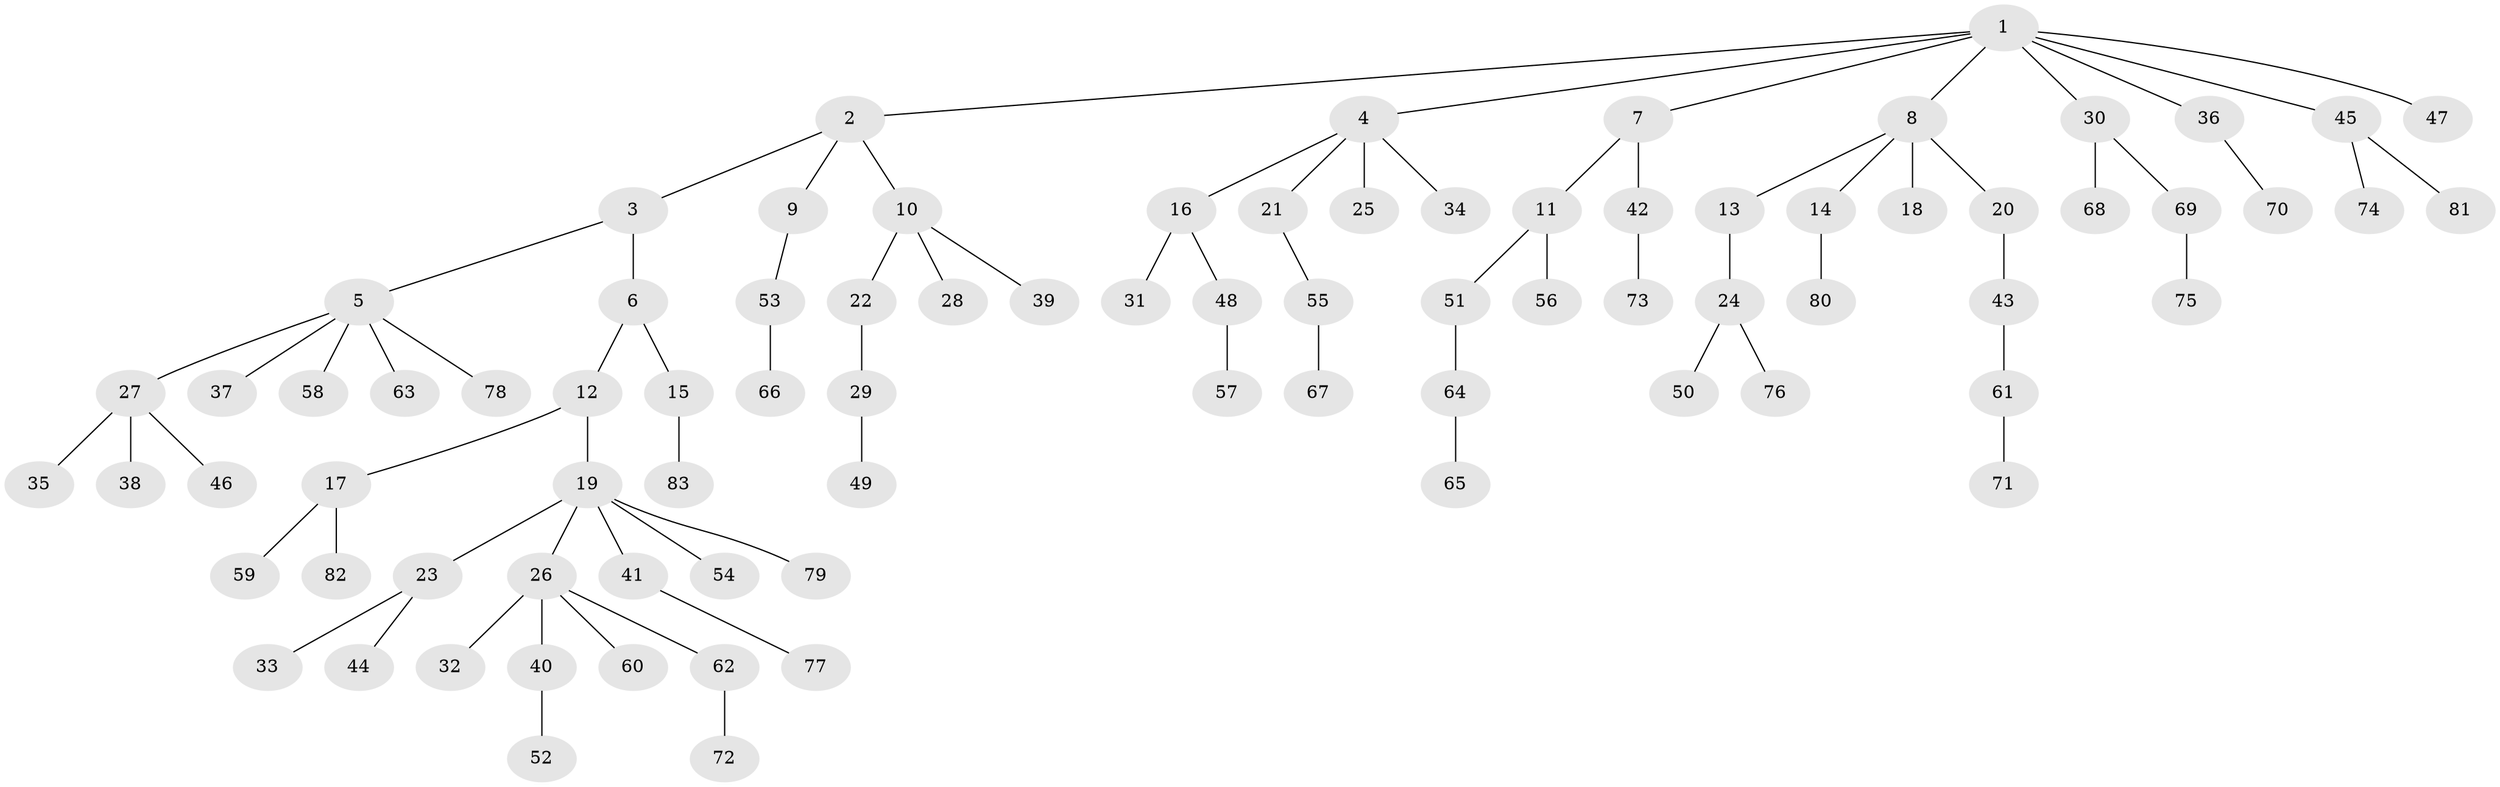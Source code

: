 // coarse degree distribution, {4: 0.08823529411764706, 1: 0.5294117647058824, 3: 0.17647058823529413, 2: 0.17647058823529413, 6: 0.029411764705882353}
// Generated by graph-tools (version 1.1) at 2025/37/03/04/25 23:37:25]
// undirected, 83 vertices, 82 edges
graph export_dot {
  node [color=gray90,style=filled];
  1;
  2;
  3;
  4;
  5;
  6;
  7;
  8;
  9;
  10;
  11;
  12;
  13;
  14;
  15;
  16;
  17;
  18;
  19;
  20;
  21;
  22;
  23;
  24;
  25;
  26;
  27;
  28;
  29;
  30;
  31;
  32;
  33;
  34;
  35;
  36;
  37;
  38;
  39;
  40;
  41;
  42;
  43;
  44;
  45;
  46;
  47;
  48;
  49;
  50;
  51;
  52;
  53;
  54;
  55;
  56;
  57;
  58;
  59;
  60;
  61;
  62;
  63;
  64;
  65;
  66;
  67;
  68;
  69;
  70;
  71;
  72;
  73;
  74;
  75;
  76;
  77;
  78;
  79;
  80;
  81;
  82;
  83;
  1 -- 2;
  1 -- 4;
  1 -- 7;
  1 -- 8;
  1 -- 30;
  1 -- 36;
  1 -- 45;
  1 -- 47;
  2 -- 3;
  2 -- 9;
  2 -- 10;
  3 -- 5;
  3 -- 6;
  4 -- 16;
  4 -- 21;
  4 -- 25;
  4 -- 34;
  5 -- 27;
  5 -- 37;
  5 -- 58;
  5 -- 63;
  5 -- 78;
  6 -- 12;
  6 -- 15;
  7 -- 11;
  7 -- 42;
  8 -- 13;
  8 -- 14;
  8 -- 18;
  8 -- 20;
  9 -- 53;
  10 -- 22;
  10 -- 28;
  10 -- 39;
  11 -- 51;
  11 -- 56;
  12 -- 17;
  12 -- 19;
  13 -- 24;
  14 -- 80;
  15 -- 83;
  16 -- 31;
  16 -- 48;
  17 -- 59;
  17 -- 82;
  19 -- 23;
  19 -- 26;
  19 -- 41;
  19 -- 54;
  19 -- 79;
  20 -- 43;
  21 -- 55;
  22 -- 29;
  23 -- 33;
  23 -- 44;
  24 -- 50;
  24 -- 76;
  26 -- 32;
  26 -- 40;
  26 -- 60;
  26 -- 62;
  27 -- 35;
  27 -- 38;
  27 -- 46;
  29 -- 49;
  30 -- 68;
  30 -- 69;
  36 -- 70;
  40 -- 52;
  41 -- 77;
  42 -- 73;
  43 -- 61;
  45 -- 74;
  45 -- 81;
  48 -- 57;
  51 -- 64;
  53 -- 66;
  55 -- 67;
  61 -- 71;
  62 -- 72;
  64 -- 65;
  69 -- 75;
}
